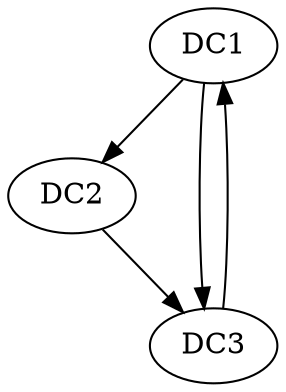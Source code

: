 digraph G {
    DC1[image="5NodeRf2NoLabels.ps", label="DC1"];
    DC2[image="5NodeRf3Labels.ps", label="DC2"];
    DC3[image="8NodeRf2Labels.ps", label="DC3"];
    DC1->DC2;
    DC1->DC3;
    DC2->DC3;
    DC3->DC1;
}
